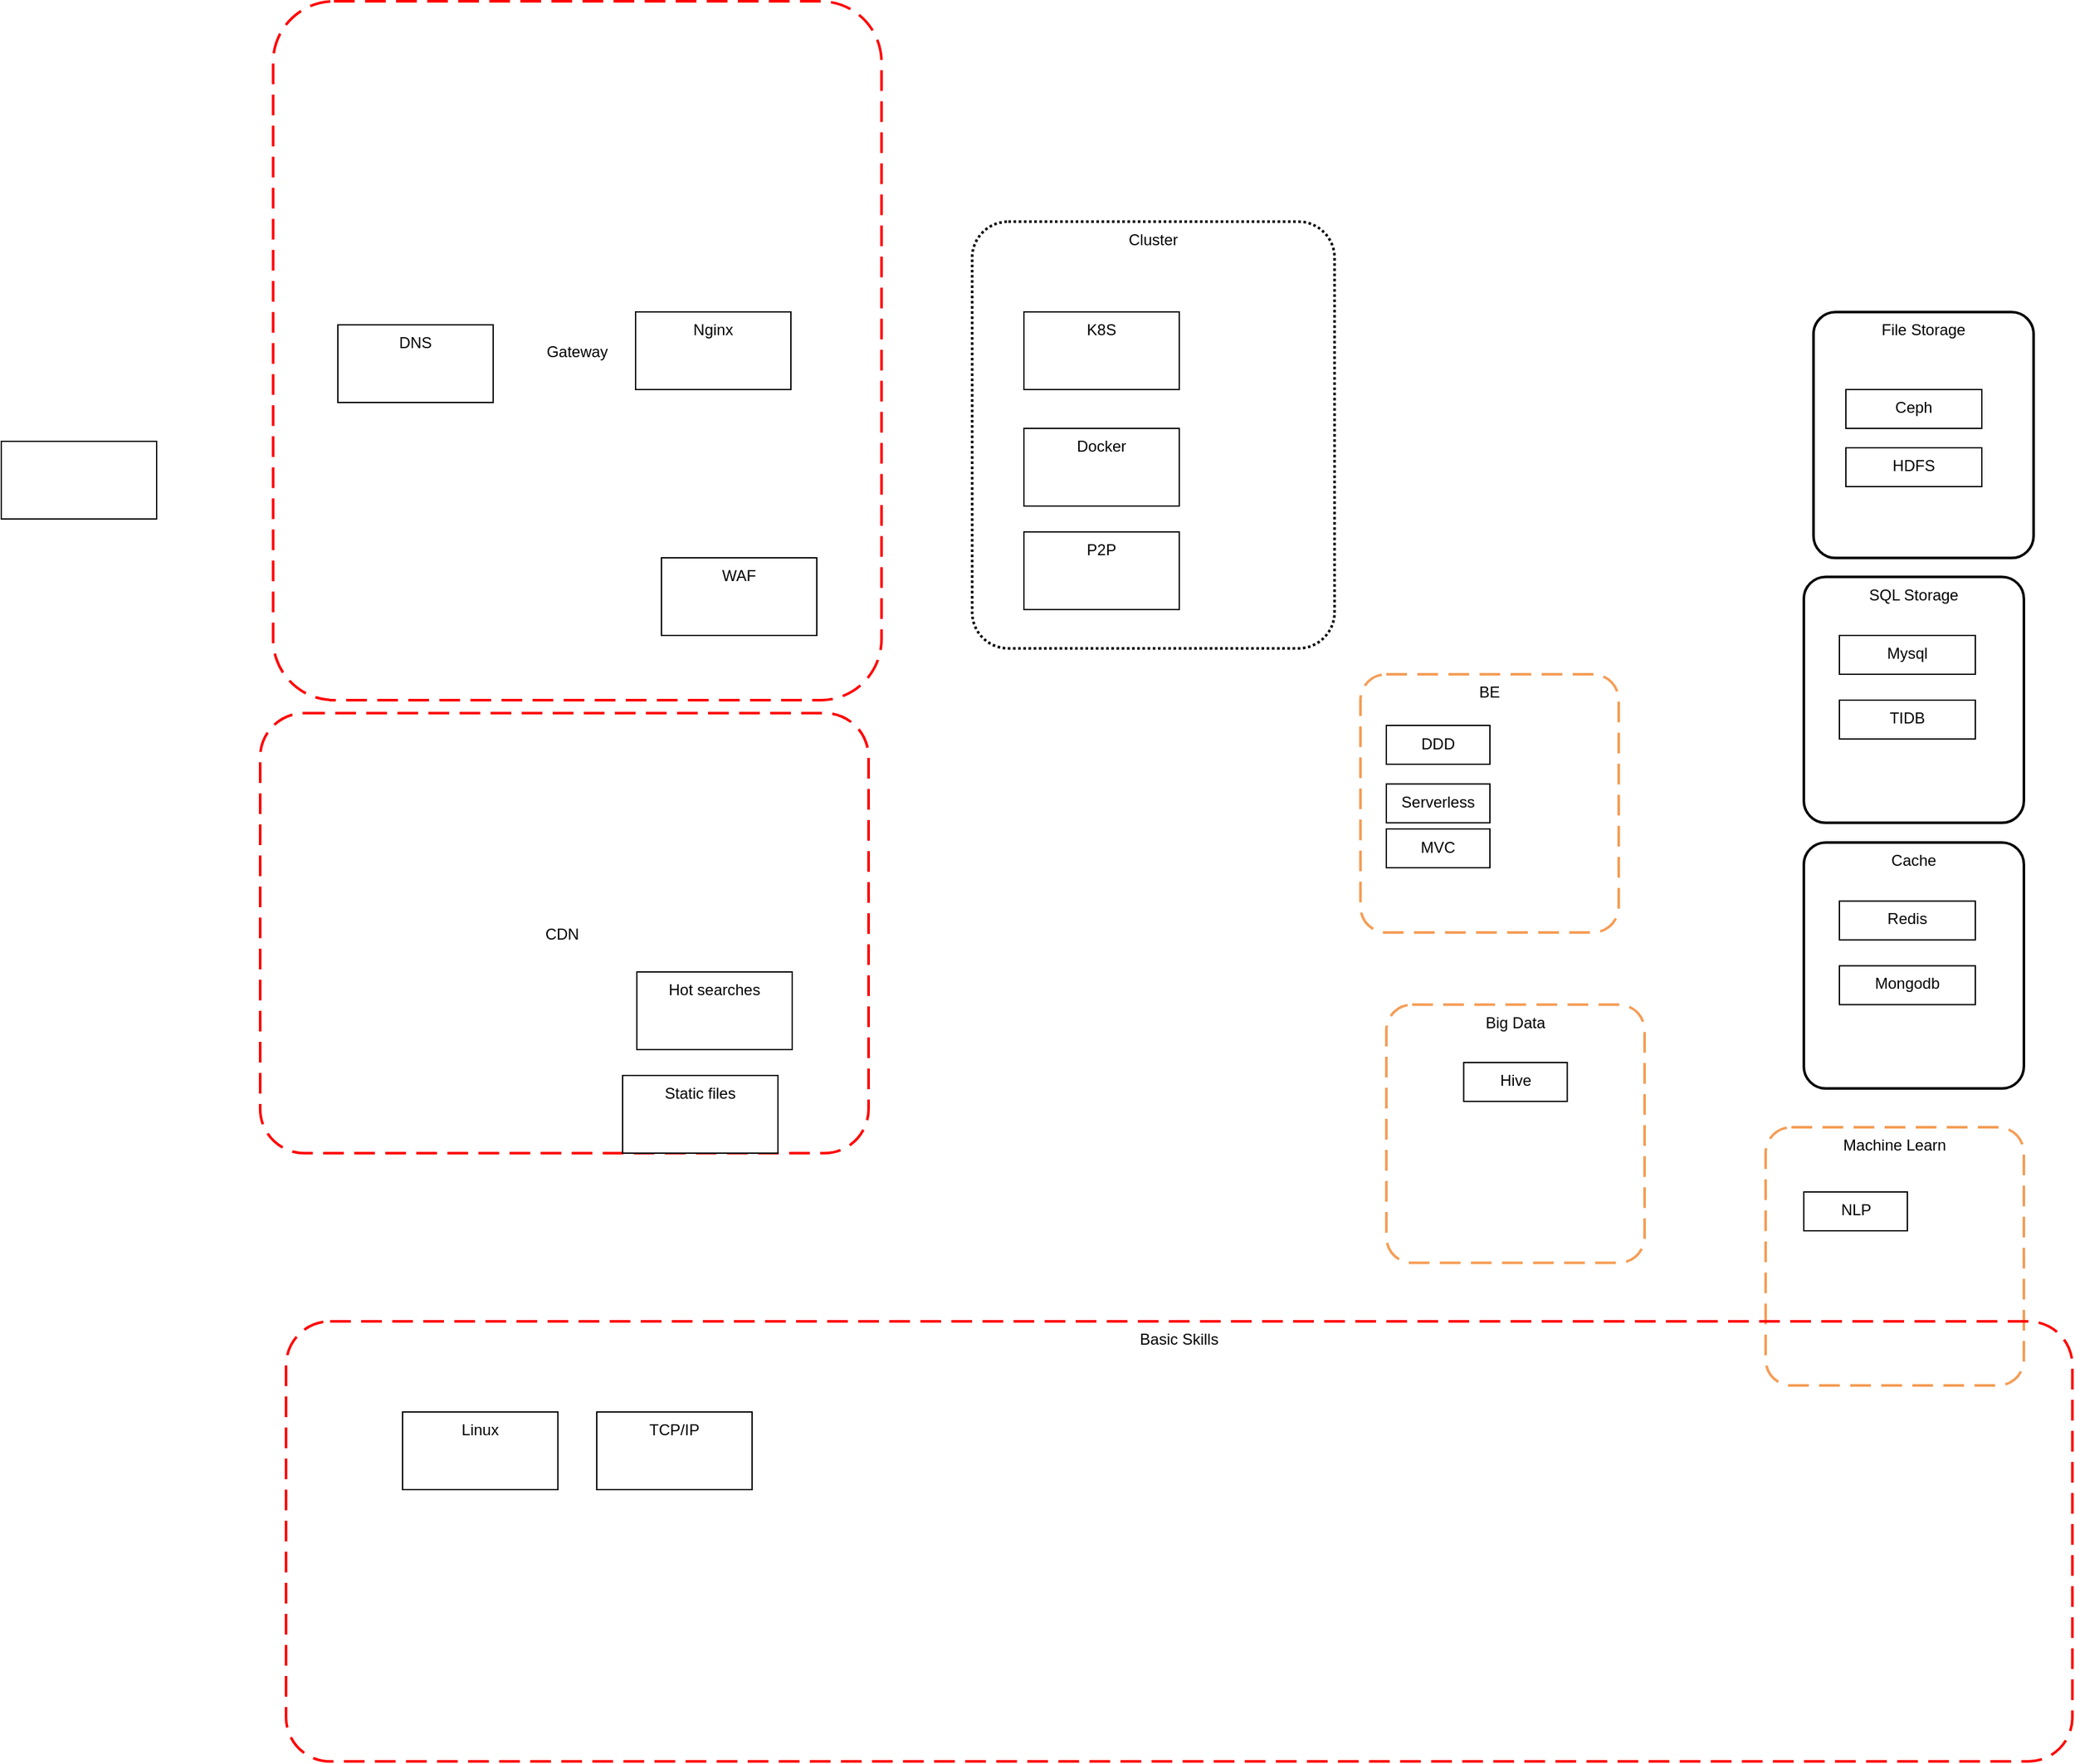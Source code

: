 <mxfile version="15.5.9" type="github"><diagram name="Page-1" id="aaaa8250-4180-3840-79b5-4cada1eebb92"><mxGraphModel dx="1513" dy="594" grid="1" gridSize="10" guides="1" tooltips="1" connect="1" arrows="1" fold="1" page="0" pageScale="1" pageWidth="850" pageHeight="1100" background="none" math="0" shadow="0"><root><mxCell id="0"/><mxCell id="1" parent="0"/><mxCell id="pOKrMtyUdqZlheGkLVpH-4" value="" style="rounded=0;whiteSpace=wrap;html=1;" parent="1" vertex="1"><mxGeometry x="-220" y="620" width="120" height="60" as="geometry"/></mxCell><mxCell id="pOKrMtyUdqZlheGkLVpH-7" value="Gateway" style="rounded=1;arcSize=10;dashed=1;strokeColor=#ff0000;fillColor=none;gradientColor=none;dashPattern=8 4;strokeWidth=2;" parent="1" vertex="1"><mxGeometry x="-10" y="280" width="470" height="540" as="geometry"/></mxCell><mxCell id="z7x3_xSIXsx16qCUzYJI-1" value="CDN " style="rounded=1;arcSize=10;dashed=1;strokeColor=#ff0000;fillColor=none;gradientColor=none;dashPattern=8 4;strokeWidth=2;" vertex="1" parent="1"><mxGeometry x="-20" y="830" width="470" height="340" as="geometry"/></mxCell><mxCell id="z7x3_xSIXsx16qCUzYJI-2" value="Cluster" style="rounded=1;arcSize=10;dashed=1;fillColor=none;gradientColor=none;dashPattern=1 1;strokeWidth=2;verticalAlign=top;" vertex="1" parent="1"><mxGeometry x="530" y="450.25" width="280" height="329.75" as="geometry"/></mxCell><mxCell id="z7x3_xSIXsx16qCUzYJI-4" value="WAF" style="rounded=0;whiteSpace=wrap;html=1;verticalAlign=top;" vertex="1" parent="1"><mxGeometry x="290" y="710" width="120" height="60" as="geometry"/></mxCell><mxCell id="z7x3_xSIXsx16qCUzYJI-5" value="DNS" style="rounded=0;whiteSpace=wrap;html=1;verticalAlign=top;" vertex="1" parent="1"><mxGeometry x="40" y="530" width="120" height="60" as="geometry"/></mxCell><mxCell id="z7x3_xSIXsx16qCUzYJI-6" value="Nginx" style="rounded=0;whiteSpace=wrap;html=1;verticalAlign=top;" vertex="1" parent="1"><mxGeometry x="270" y="520" width="120" height="60" as="geometry"/></mxCell><mxCell id="z7x3_xSIXsx16qCUzYJI-7" value="K8S" style="rounded=0;whiteSpace=wrap;html=1;verticalAlign=top;" vertex="1" parent="1"><mxGeometry x="570" y="520" width="120" height="60" as="geometry"/></mxCell><mxCell id="z7x3_xSIXsx16qCUzYJI-8" value="BE" style="rounded=1;arcSize=10;dashed=1;strokeColor=#F59D56;fillColor=none;gradientColor=none;dashPattern=8 4;strokeWidth=2;verticalAlign=top;" vertex="1" parent="1"><mxGeometry x="830" y="800" width="199.5" height="199.5" as="geometry"/></mxCell><mxCell id="z7x3_xSIXsx16qCUzYJI-9" value="DDD" style="rounded=0;whiteSpace=wrap;html=1;verticalAlign=top;" vertex="1" parent="1"><mxGeometry x="850" y="839.5" width="80" height="30" as="geometry"/></mxCell><mxCell id="z7x3_xSIXsx16qCUzYJI-10" value="Serverless" style="rounded=0;whiteSpace=wrap;html=1;verticalAlign=top;" vertex="1" parent="1"><mxGeometry x="850" y="884.75" width="80" height="30" as="geometry"/></mxCell><mxCell id="z7x3_xSIXsx16qCUzYJI-11" value="Docker" style="rounded=0;whiteSpace=wrap;html=1;verticalAlign=top;" vertex="1" parent="1"><mxGeometry x="570" y="610" width="120" height="60" as="geometry"/></mxCell><mxCell id="z7x3_xSIXsx16qCUzYJI-12" value="P2P" style="rounded=0;whiteSpace=wrap;html=1;verticalAlign=top;" vertex="1" parent="1"><mxGeometry x="570" y="690" width="120" height="60" as="geometry"/></mxCell><mxCell id="z7x3_xSIXsx16qCUzYJI-13" value="MVC" style="rounded=0;whiteSpace=wrap;html=1;verticalAlign=top;" vertex="1" parent="1"><mxGeometry x="850" y="919.5" width="80" height="30" as="geometry"/></mxCell><mxCell id="z7x3_xSIXsx16qCUzYJI-14" value="Static files" style="rounded=0;whiteSpace=wrap;html=1;verticalAlign=top;" vertex="1" parent="1"><mxGeometry x="260" y="1110" width="120" height="60" as="geometry"/></mxCell><mxCell id="z7x3_xSIXsx16qCUzYJI-15" value="Hot searches" style="rounded=0;whiteSpace=wrap;html=1;verticalAlign=top;" vertex="1" parent="1"><mxGeometry x="271" y="1030" width="120" height="60" as="geometry"/></mxCell><mxCell id="z7x3_xSIXsx16qCUzYJI-16" value="File Storage" style="rounded=1;arcSize=10;dashed=0;fillColor=none;gradientColor=none;strokeWidth=2;verticalAlign=top;" vertex="1" parent="1"><mxGeometry x="1180" y="520.13" width="170" height="190" as="geometry"/></mxCell><mxCell id="z7x3_xSIXsx16qCUzYJI-18" value="Ceph" style="rounded=0;whiteSpace=wrap;html=1;verticalAlign=top;" vertex="1" parent="1"><mxGeometry x="1205" y="580" width="105" height="30" as="geometry"/></mxCell><mxCell id="z7x3_xSIXsx16qCUzYJI-19" value="HDFS" style="rounded=0;whiteSpace=wrap;html=1;verticalAlign=top;" vertex="1" parent="1"><mxGeometry x="1205" y="625" width="105" height="30" as="geometry"/></mxCell><mxCell id="z7x3_xSIXsx16qCUzYJI-20" value="SQL Storage" style="rounded=1;arcSize=10;dashed=0;fillColor=none;gradientColor=none;strokeWidth=2;verticalAlign=top;" vertex="1" parent="1"><mxGeometry x="1172.5" y="724.75" width="170" height="190" as="geometry"/></mxCell><mxCell id="z7x3_xSIXsx16qCUzYJI-21" value="Mysql" style="rounded=0;whiteSpace=wrap;html=1;verticalAlign=top;" vertex="1" parent="1"><mxGeometry x="1200" y="770" width="105" height="30" as="geometry"/></mxCell><mxCell id="z7x3_xSIXsx16qCUzYJI-22" value="TIDB" style="rounded=0;whiteSpace=wrap;html=1;verticalAlign=top;" vertex="1" parent="1"><mxGeometry x="1200" y="820" width="105" height="30" as="geometry"/></mxCell><mxCell id="z7x3_xSIXsx16qCUzYJI-23" value="Cache" style="rounded=1;arcSize=10;dashed=0;fillColor=none;gradientColor=none;strokeWidth=2;verticalAlign=top;" vertex="1" parent="1"><mxGeometry x="1172.5" y="930" width="170" height="190" as="geometry"/></mxCell><mxCell id="z7x3_xSIXsx16qCUzYJI-24" value="Redis" style="rounded=0;whiteSpace=wrap;html=1;verticalAlign=top;" vertex="1" parent="1"><mxGeometry x="1200" y="975.25" width="105" height="30" as="geometry"/></mxCell><mxCell id="z7x3_xSIXsx16qCUzYJI-25" value="Mongodb" style="rounded=0;whiteSpace=wrap;html=1;verticalAlign=top;" vertex="1" parent="1"><mxGeometry x="1200" y="1025.25" width="105" height="30" as="geometry"/></mxCell><mxCell id="z7x3_xSIXsx16qCUzYJI-26" value="Big Data" style="rounded=1;arcSize=10;dashed=1;strokeColor=#F59D56;fillColor=none;gradientColor=none;dashPattern=8 4;strokeWidth=2;verticalAlign=top;" vertex="1" parent="1"><mxGeometry x="850" y="1055.25" width="199.5" height="199.5" as="geometry"/></mxCell><mxCell id="z7x3_xSIXsx16qCUzYJI-27" value="Machine Learn" style="rounded=1;arcSize=10;dashed=1;strokeColor=#F59D56;fillColor=none;gradientColor=none;dashPattern=8 4;strokeWidth=2;verticalAlign=top;" vertex="1" parent="1"><mxGeometry x="1143" y="1150" width="199.5" height="199.5" as="geometry"/></mxCell><mxCell id="z7x3_xSIXsx16qCUzYJI-28" value="Hive" style="rounded=0;whiteSpace=wrap;html=1;verticalAlign=top;" vertex="1" parent="1"><mxGeometry x="909.75" y="1100" width="80" height="30" as="geometry"/></mxCell><mxCell id="z7x3_xSIXsx16qCUzYJI-29" value="NLP" style="rounded=0;whiteSpace=wrap;html=1;verticalAlign=top;" vertex="1" parent="1"><mxGeometry x="1172.5" y="1200" width="80" height="30" as="geometry"/></mxCell><mxCell id="z7x3_xSIXsx16qCUzYJI-30" value="Basic Skills" style="rounded=1;arcSize=10;dashed=1;strokeColor=#ff0000;fillColor=none;gradientColor=none;dashPattern=8 4;strokeWidth=2;verticalAlign=top;" vertex="1" parent="1"><mxGeometry y="1300" width="1380" height="340" as="geometry"/></mxCell><mxCell id="z7x3_xSIXsx16qCUzYJI-31" value="Linux" style="rounded=0;whiteSpace=wrap;html=1;verticalAlign=top;" vertex="1" parent="1"><mxGeometry x="90" y="1370" width="120" height="60" as="geometry"/></mxCell><mxCell id="z7x3_xSIXsx16qCUzYJI-32" value="TCP/IP" style="rounded=0;whiteSpace=wrap;html=1;verticalAlign=top;" vertex="1" parent="1"><mxGeometry x="240" y="1370" width="120" height="60" as="geometry"/></mxCell></root></mxGraphModel></diagram></mxfile>